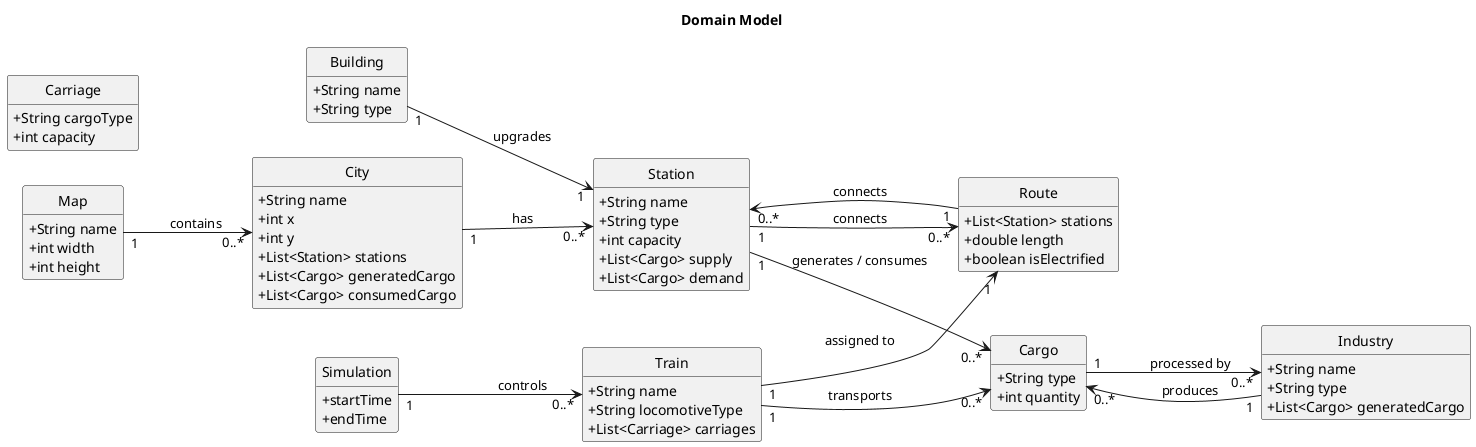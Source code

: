 @startuml
skinparam monochrome true
skinparam packageStyle rectangle
skinparam shadowing false

left to right direction

skinparam classAttributeIconSize 0

hide circle
hide methods

title Domain Model

class Map {
    +String name
    +int width
    +int height
}

class City {
    +String name
    +int x
    +int y
    +List<Station> stations
    +List<Cargo> generatedCargo
    +List<Cargo> consumedCargo
}

class Industry {
    +String name
    +String type
    +List<Cargo> generatedCargo
}

class Station {
    +String name
    +String type
    +int capacity
    +List<Cargo> supply
    +List<Cargo> demand
}

class Cargo {
    +String type
    +int quantity
}

class Train {
    +String name
    +String locomotiveType
    +List<Carriage> carriages
}

class Carriage {
    +String cargoType
    +int capacity
}

class Route {
    +List<Station> stations
    +double length
    +boolean isElectrified
}

class Simulation {
    +startTime
    +endTime
}

class Building {
    +String name
    +String type
}

Map "1" --> "0..*" City : contains
City "1" --> "0..*" Station : has
Station "1" --> "0..*" Cargo : generates / consumes
Station "1" --> "0..*" Route : connects
Route "1" --> "0..*" Station : connects
Train "1" --> "1" Route : assigned to
Train "1" --> "0..*" Cargo : transports
Cargo "1" --> "0..*" Industry : processed by
Simulation "1" --> "0..*" Train : controls
Industry "1" --> "0..*" Cargo : produces
Building "1" --> "1" Station : upgrades

@enduml